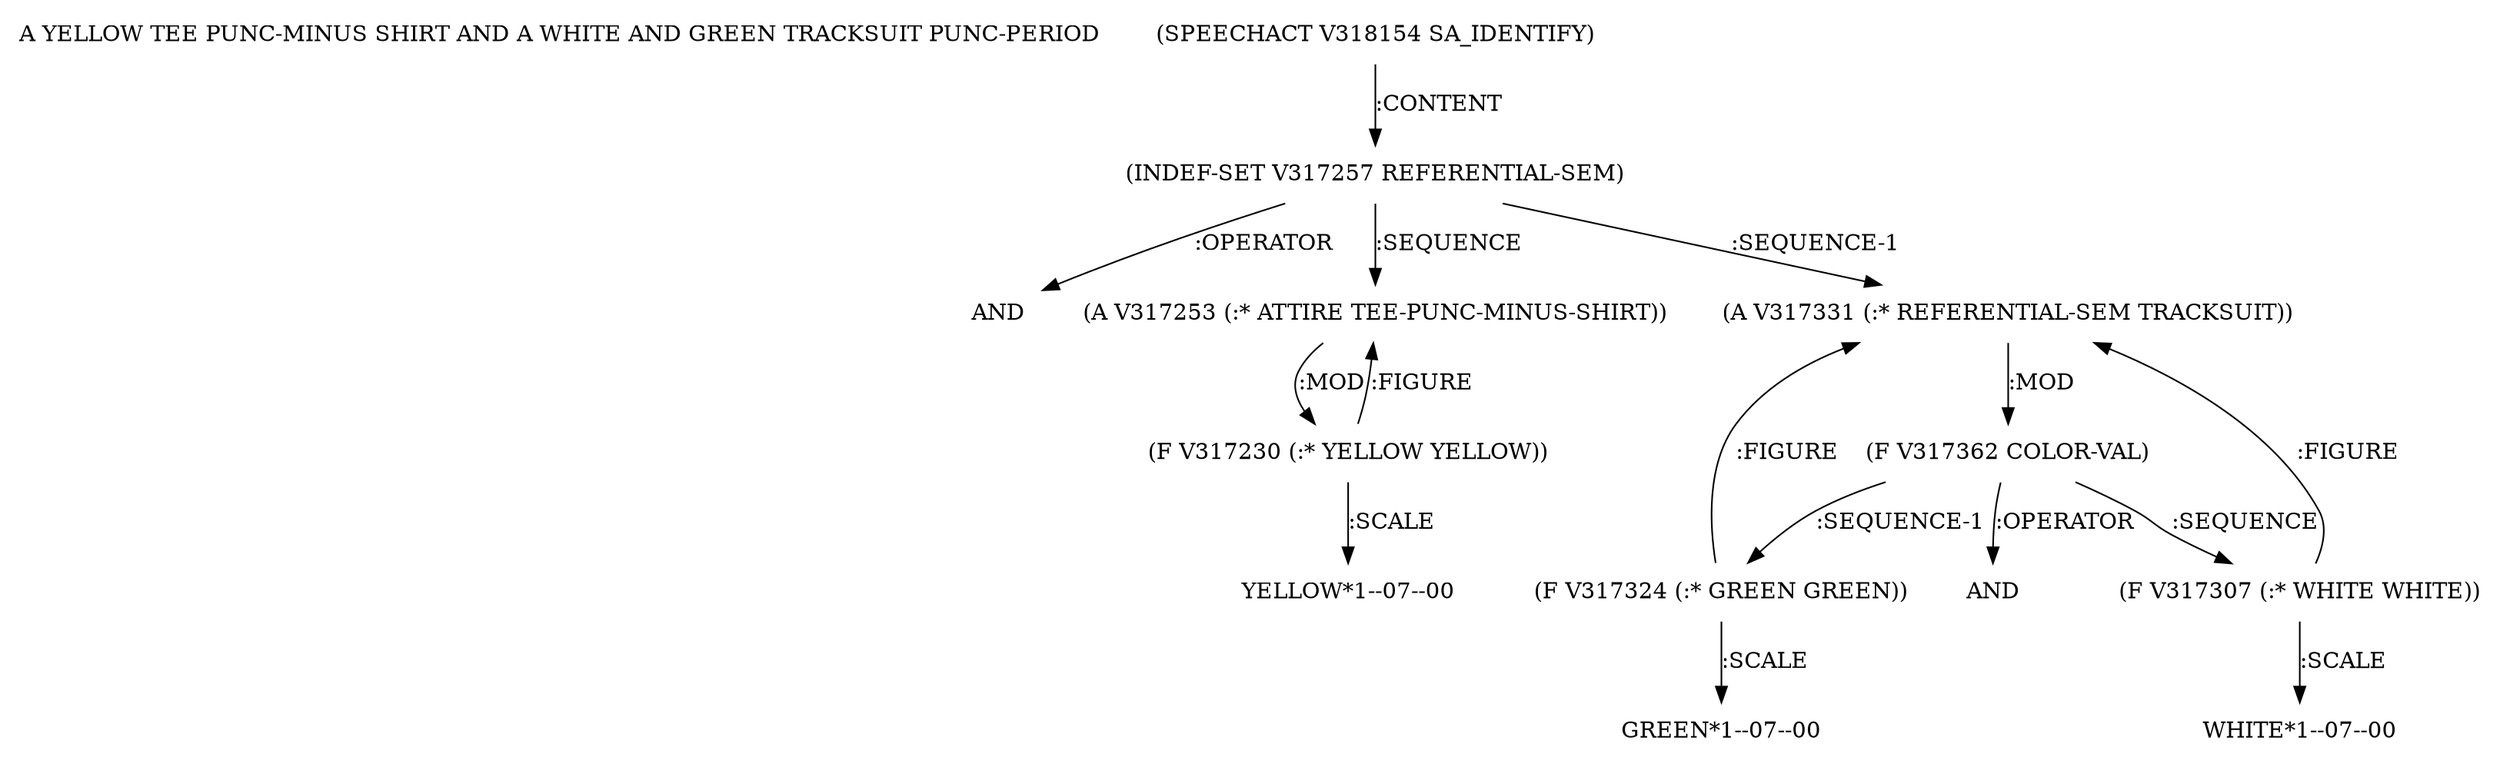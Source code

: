 digraph Terms {
  node [shape=none]
  "A YELLOW TEE PUNC-MINUS SHIRT AND A WHITE AND GREEN TRACKSUIT PUNC-PERIOD"
  "V318154" [label="(SPEECHACT V318154 SA_IDENTIFY)"]
  "V318154" -> "V317257" [label=":CONTENT"]
  "V317257" [label="(INDEF-SET V317257 REFERENTIAL-SEM)"]
  "V317257" -> "NT319255" [label=":OPERATOR"]
  "NT319255" [label="AND"]
  "V317257" -> "V317253" [label=":SEQUENCE"]
  "V317257" -> "V317331" [label=":SEQUENCE-1"]
  "V317253" [label="(A V317253 (:* ATTIRE TEE-PUNC-MINUS-SHIRT))"]
  "V317253" -> "V317230" [label=":MOD"]
  "V317230" [label="(F V317230 (:* YELLOW YELLOW))"]
  "V317230" -> "V317253" [label=":FIGURE"]
  "V317230" -> "NT319256" [label=":SCALE"]
  "NT319256" [label="YELLOW*1--07--00"]
  "V317331" [label="(A V317331 (:* REFERENTIAL-SEM TRACKSUIT))"]
  "V317331" -> "V317362" [label=":MOD"]
  "V317362" [label="(F V317362 COLOR-VAL)"]
  "V317362" -> "V317307" [label=":SEQUENCE"]
  "V317362" -> "V317324" [label=":SEQUENCE-1"]
  "V317362" -> "NT319257" [label=":OPERATOR"]
  "NT319257" [label="AND"]
  "V317307" [label="(F V317307 (:* WHITE WHITE))"]
  "V317307" -> "V317331" [label=":FIGURE"]
  "V317307" -> "NT319258" [label=":SCALE"]
  "NT319258" [label="WHITE*1--07--00"]
  "V317324" [label="(F V317324 (:* GREEN GREEN))"]
  "V317324" -> "V317331" [label=":FIGURE"]
  "V317324" -> "NT319259" [label=":SCALE"]
  "NT319259" [label="GREEN*1--07--00"]
}
